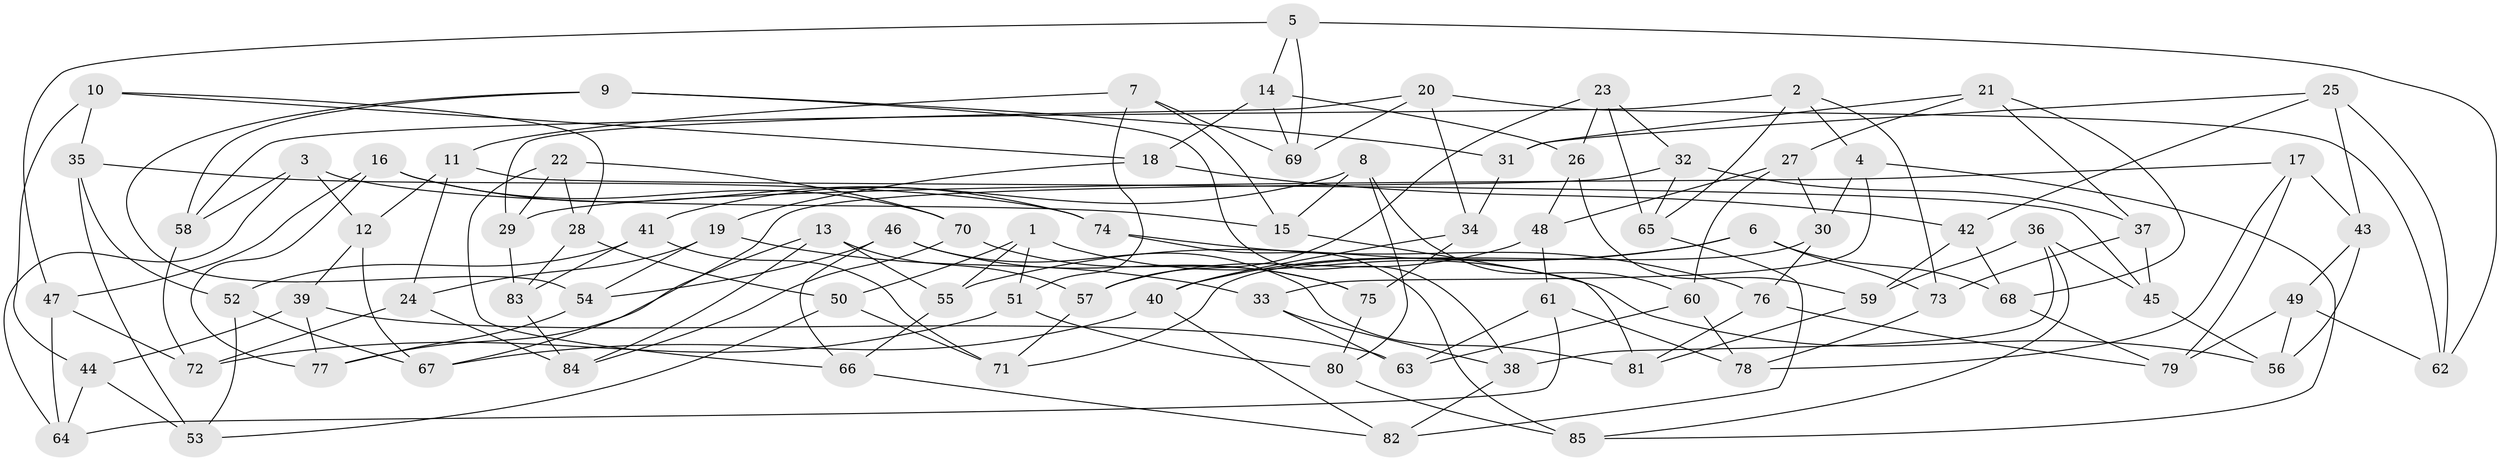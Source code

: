 // coarse degree distribution, {6: 0.4186046511627907, 4: 0.13953488372093023, 5: 0.3488372093023256, 3: 0.023255813953488372, 7: 0.046511627906976744, 8: 0.023255813953488372}
// Generated by graph-tools (version 1.1) at 2025/38/03/04/25 23:38:09]
// undirected, 85 vertices, 170 edges
graph export_dot {
  node [color=gray90,style=filled];
  1;
  2;
  3;
  4;
  5;
  6;
  7;
  8;
  9;
  10;
  11;
  12;
  13;
  14;
  15;
  16;
  17;
  18;
  19;
  20;
  21;
  22;
  23;
  24;
  25;
  26;
  27;
  28;
  29;
  30;
  31;
  32;
  33;
  34;
  35;
  36;
  37;
  38;
  39;
  40;
  41;
  42;
  43;
  44;
  45;
  46;
  47;
  48;
  49;
  50;
  51;
  52;
  53;
  54;
  55;
  56;
  57;
  58;
  59;
  60;
  61;
  62;
  63;
  64;
  65;
  66;
  67;
  68;
  69;
  70;
  71;
  72;
  73;
  74;
  75;
  76;
  77;
  78;
  79;
  80;
  81;
  82;
  83;
  84;
  85;
  1 -- 56;
  1 -- 51;
  1 -- 50;
  1 -- 55;
  2 -- 65;
  2 -- 73;
  2 -- 58;
  2 -- 4;
  3 -- 15;
  3 -- 64;
  3 -- 12;
  3 -- 58;
  4 -- 85;
  4 -- 33;
  4 -- 30;
  5 -- 69;
  5 -- 62;
  5 -- 14;
  5 -- 47;
  6 -- 73;
  6 -- 68;
  6 -- 40;
  6 -- 55;
  7 -- 51;
  7 -- 15;
  7 -- 69;
  7 -- 11;
  8 -- 60;
  8 -- 41;
  8 -- 80;
  8 -- 15;
  9 -- 31;
  9 -- 54;
  9 -- 38;
  9 -- 58;
  10 -- 28;
  10 -- 18;
  10 -- 35;
  10 -- 44;
  11 -- 12;
  11 -- 24;
  11 -- 45;
  12 -- 39;
  12 -- 67;
  13 -- 77;
  13 -- 55;
  13 -- 84;
  13 -- 57;
  14 -- 26;
  14 -- 69;
  14 -- 18;
  15 -- 81;
  16 -- 70;
  16 -- 47;
  16 -- 74;
  16 -- 77;
  17 -- 43;
  17 -- 29;
  17 -- 78;
  17 -- 79;
  18 -- 19;
  18 -- 42;
  19 -- 54;
  19 -- 24;
  19 -- 33;
  20 -- 29;
  20 -- 62;
  20 -- 69;
  20 -- 34;
  21 -- 68;
  21 -- 37;
  21 -- 31;
  21 -- 27;
  22 -- 66;
  22 -- 29;
  22 -- 70;
  22 -- 28;
  23 -- 57;
  23 -- 65;
  23 -- 26;
  23 -- 32;
  24 -- 72;
  24 -- 84;
  25 -- 31;
  25 -- 43;
  25 -- 42;
  25 -- 62;
  26 -- 48;
  26 -- 59;
  27 -- 60;
  27 -- 30;
  27 -- 48;
  28 -- 50;
  28 -- 83;
  29 -- 83;
  30 -- 71;
  30 -- 76;
  31 -- 34;
  32 -- 67;
  32 -- 37;
  32 -- 65;
  33 -- 63;
  33 -- 38;
  34 -- 40;
  34 -- 75;
  35 -- 74;
  35 -- 53;
  35 -- 52;
  36 -- 59;
  36 -- 38;
  36 -- 85;
  36 -- 45;
  37 -- 45;
  37 -- 73;
  38 -- 82;
  39 -- 77;
  39 -- 44;
  39 -- 63;
  40 -- 82;
  40 -- 67;
  41 -- 83;
  41 -- 71;
  41 -- 52;
  42 -- 59;
  42 -- 68;
  43 -- 49;
  43 -- 56;
  44 -- 53;
  44 -- 64;
  45 -- 56;
  46 -- 75;
  46 -- 66;
  46 -- 81;
  46 -- 54;
  47 -- 72;
  47 -- 64;
  48 -- 57;
  48 -- 61;
  49 -- 79;
  49 -- 56;
  49 -- 62;
  50 -- 71;
  50 -- 53;
  51 -- 80;
  51 -- 72;
  52 -- 53;
  52 -- 67;
  54 -- 77;
  55 -- 66;
  57 -- 71;
  58 -- 72;
  59 -- 81;
  60 -- 63;
  60 -- 78;
  61 -- 78;
  61 -- 64;
  61 -- 63;
  65 -- 82;
  66 -- 82;
  68 -- 79;
  70 -- 84;
  70 -- 75;
  73 -- 78;
  74 -- 85;
  74 -- 76;
  75 -- 80;
  76 -- 81;
  76 -- 79;
  80 -- 85;
  83 -- 84;
}
